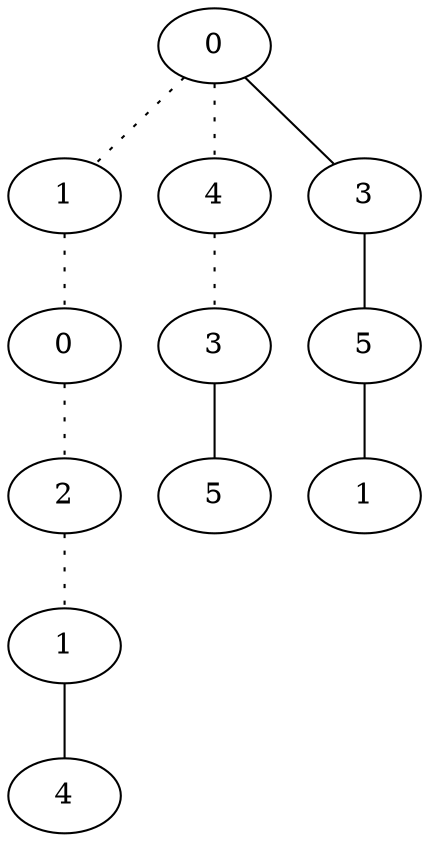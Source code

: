 graph {
a0[label=0];
a1[label=1];
a2[label=0];
a3[label=2];
a4[label=1];
a5[label=4];
a6[label=4];
a7[label=3];
a8[label=5];
a9[label=3];
a10[label=5];
a11[label=1];
a0 -- a1 [style=dotted];
a0 -- a6 [style=dotted];
a0 -- a9;
a1 -- a2 [style=dotted];
a2 -- a3 [style=dotted];
a3 -- a4 [style=dotted];
a4 -- a5;
a6 -- a7 [style=dotted];
a7 -- a8;
a9 -- a10;
a10 -- a11;
}
